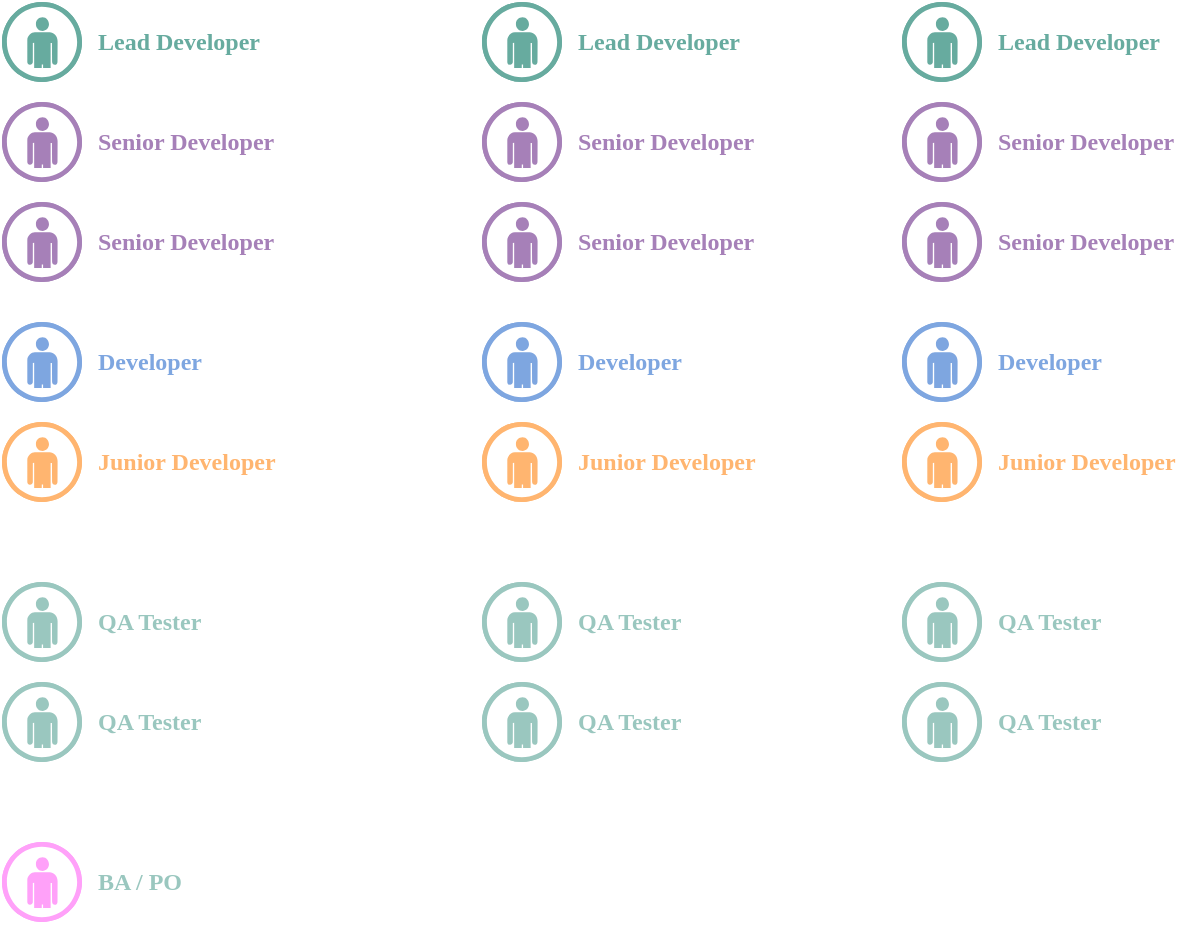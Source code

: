 <mxfile version="13.9.2" type="github">
  <diagram id="OaKvePcjluUE4qMi1d3j" name="Page-1">
    <mxGraphModel dx="1422" dy="791" grid="1" gridSize="10" guides="1" tooltips="1" connect="1" arrows="1" fold="1" page="1" pageScale="1" pageWidth="1169" pageHeight="827" math="0" shadow="0">
      <root>
        <mxCell id="0" />
        <mxCell id="1" parent="0" />
        <mxCell id="kX25k0GwAJQY_nR9NhdA-6" value="Senior Developer" style="verticalLabelPosition=middle;html=1;strokeColor=#ffffff;verticalAlign=middle;align=left;points=[[0,0.5,0],[0.125,0.25,0],[0.25,0,0],[0.5,0,0],[0.75,0,0],[0.875,0.25,0],[1,0.5,0],[0.875,0.75,0],[0.75,1,0],[0.5,1,0],[0.125,0.75,0]];pointerEvents=1;shape=mxgraph.cisco_safe.compositeIcon;bgIcon=ellipse;resIcon=mxgraph.cisco_safe.design.user;labelPosition=right;spacingRight=0;spacingLeft=6;fontFamily=Tahoma;fontStyle=1;fontColor=#A680B8;fillColor=#A680B8;" vertex="1" parent="1">
          <mxGeometry x="160" y="200" width="40" height="40" as="geometry" />
        </mxCell>
        <mxCell id="kX25k0GwAJQY_nR9NhdA-7" value="Senior Developer" style="verticalLabelPosition=middle;html=1;strokeColor=#ffffff;verticalAlign=middle;align=left;points=[[0,0.5,0],[0.125,0.25,0],[0.25,0,0],[0.5,0,0],[0.75,0,0],[0.875,0.25,0],[1,0.5,0],[0.875,0.75,0],[0.75,1,0],[0.5,1,0],[0.125,0.75,0]];pointerEvents=1;shape=mxgraph.cisco_safe.compositeIcon;bgIcon=ellipse;resIcon=mxgraph.cisco_safe.design.user;labelPosition=right;spacingRight=0;spacingLeft=6;fontFamily=Tahoma;fontStyle=1;fontColor=#A680B8;fillColor=#A680B8;" vertex="1" parent="1">
          <mxGeometry x="400" y="200" width="40" height="40" as="geometry" />
        </mxCell>
        <mxCell id="kX25k0GwAJQY_nR9NhdA-8" value="Senior Developer" style="verticalLabelPosition=middle;html=1;strokeColor=#ffffff;verticalAlign=middle;align=left;points=[[0,0.5,0],[0.125,0.25,0],[0.25,0,0],[0.5,0,0],[0.75,0,0],[0.875,0.25,0],[1,0.5,0],[0.875,0.75,0],[0.75,1,0],[0.5,1,0],[0.125,0.75,0]];pointerEvents=1;shape=mxgraph.cisco_safe.compositeIcon;bgIcon=ellipse;resIcon=mxgraph.cisco_safe.design.user;labelPosition=right;spacingRight=0;spacingLeft=6;fontFamily=Tahoma;fontStyle=1;fontColor=#A680B8;fillColor=#A680B8;" vertex="1" parent="1">
          <mxGeometry x="610" y="200" width="40" height="40" as="geometry" />
        </mxCell>
        <mxCell id="kX25k0GwAJQY_nR9NhdA-9" value="Senior Developer" style="verticalLabelPosition=middle;html=1;strokeColor=#ffffff;verticalAlign=middle;align=left;points=[[0,0.5,0],[0.125,0.25,0],[0.25,0,0],[0.5,0,0],[0.75,0,0],[0.875,0.25,0],[1,0.5,0],[0.875,0.75,0],[0.75,1,0],[0.5,1,0],[0.125,0.75,0]];pointerEvents=1;shape=mxgraph.cisco_safe.compositeIcon;bgIcon=ellipse;resIcon=mxgraph.cisco_safe.design.user;labelPosition=right;spacingRight=0;spacingLeft=6;fontFamily=Tahoma;fontStyle=1;fontColor=#A680B8;fillColor=#A680B8;" vertex="1" parent="1">
          <mxGeometry x="160" y="250" width="40" height="40" as="geometry" />
        </mxCell>
        <mxCell id="kX25k0GwAJQY_nR9NhdA-10" value="Senior Developer" style="verticalLabelPosition=middle;html=1;strokeColor=#ffffff;verticalAlign=middle;align=left;points=[[0,0.5,0],[0.125,0.25,0],[0.25,0,0],[0.5,0,0],[0.75,0,0],[0.875,0.25,0],[1,0.5,0],[0.875,0.75,0],[0.75,1,0],[0.5,1,0],[0.125,0.75,0]];pointerEvents=1;shape=mxgraph.cisco_safe.compositeIcon;bgIcon=ellipse;resIcon=mxgraph.cisco_safe.design.user;labelPosition=right;spacingRight=0;spacingLeft=6;fontFamily=Tahoma;fontStyle=1;fontColor=#A680B8;fillColor=#A680B8;" vertex="1" parent="1">
          <mxGeometry x="400" y="250" width="40" height="40" as="geometry" />
        </mxCell>
        <mxCell id="kX25k0GwAJQY_nR9NhdA-11" value="Senior Developer" style="verticalLabelPosition=middle;html=1;strokeColor=#ffffff;verticalAlign=middle;align=left;points=[[0,0.5,0],[0.125,0.25,0],[0.25,0,0],[0.5,0,0],[0.75,0,0],[0.875,0.25,0],[1,0.5,0],[0.875,0.75,0],[0.75,1,0],[0.5,1,0],[0.125,0.75,0]];pointerEvents=1;shape=mxgraph.cisco_safe.compositeIcon;bgIcon=ellipse;resIcon=mxgraph.cisco_safe.design.user;labelPosition=right;spacingRight=0;spacingLeft=6;fontFamily=Tahoma;fontStyle=1;fontColor=#A680B8;fillColor=#A680B8;" vertex="1" parent="1">
          <mxGeometry x="610" y="250" width="40" height="40" as="geometry" />
        </mxCell>
        <mxCell id="kX25k0GwAJQY_nR9NhdA-12" value="Lead Developer" style="verticalLabelPosition=middle;html=1;strokeColor=#ffffff;verticalAlign=middle;align=left;points=[[0,0.5,0],[0.125,0.25,0],[0.25,0,0],[0.5,0,0],[0.75,0,0],[0.875,0.25,0],[1,0.5,0],[0.875,0.75,0],[0.75,1,0],[0.5,1,0],[0.125,0.75,0]];pointerEvents=1;shape=mxgraph.cisco_safe.compositeIcon;bgIcon=ellipse;resIcon=mxgraph.cisco_safe.design.user;labelPosition=right;spacingRight=0;spacingLeft=6;fontFamily=Tahoma;fontStyle=1;fillColor=#67AB9F;fontColor=#67AB9F;" vertex="1" parent="1">
          <mxGeometry x="400" y="150" width="40" height="40" as="geometry" />
        </mxCell>
        <mxCell id="kX25k0GwAJQY_nR9NhdA-13" value="Lead Developer" style="verticalLabelPosition=middle;html=1;strokeColor=#ffffff;verticalAlign=middle;align=left;points=[[0,0.5,0],[0.125,0.25,0],[0.25,0,0],[0.5,0,0],[0.75,0,0],[0.875,0.25,0],[1,0.5,0],[0.875,0.75,0],[0.75,1,0],[0.5,1,0],[0.125,0.75,0]];pointerEvents=1;shape=mxgraph.cisco_safe.compositeIcon;bgIcon=ellipse;resIcon=mxgraph.cisco_safe.design.user;labelPosition=right;spacingRight=0;spacingLeft=6;fontFamily=Tahoma;fontStyle=1;fillColor=#67AB9F;fontColor=#67AB9F;" vertex="1" parent="1">
          <mxGeometry x="160" y="150" width="40" height="40" as="geometry" />
        </mxCell>
        <mxCell id="kX25k0GwAJQY_nR9NhdA-14" value="Lead Developer" style="verticalLabelPosition=middle;html=1;strokeColor=#ffffff;verticalAlign=middle;align=left;points=[[0,0.5,0],[0.125,0.25,0],[0.25,0,0],[0.5,0,0],[0.75,0,0],[0.875,0.25,0],[1,0.5,0],[0.875,0.75,0],[0.75,1,0],[0.5,1,0],[0.125,0.75,0]];pointerEvents=1;shape=mxgraph.cisco_safe.compositeIcon;bgIcon=ellipse;resIcon=mxgraph.cisco_safe.design.user;labelPosition=right;spacingRight=0;spacingLeft=6;fontFamily=Tahoma;fontStyle=1;fillColor=#67AB9F;fontColor=#67AB9F;" vertex="1" parent="1">
          <mxGeometry x="610" y="150" width="40" height="40" as="geometry" />
        </mxCell>
        <mxCell id="kX25k0GwAJQY_nR9NhdA-15" value="Developer" style="verticalLabelPosition=middle;html=1;strokeColor=#ffffff;verticalAlign=middle;align=left;points=[[0,0.5,0],[0.125,0.25,0],[0.25,0,0],[0.5,0,0],[0.75,0,0],[0.875,0.25,0],[1,0.5,0],[0.875,0.75,0],[0.75,1,0],[0.5,1,0],[0.125,0.75,0]];pointerEvents=1;shape=mxgraph.cisco_safe.compositeIcon;bgIcon=ellipse;resIcon=mxgraph.cisco_safe.design.user;labelPosition=right;spacingRight=0;spacingLeft=6;fontFamily=Tahoma;fontStyle=1;fillColor=#7EA6E0;fontColor=#7EA6E0;" vertex="1" parent="1">
          <mxGeometry x="160" y="310" width="40" height="40" as="geometry" />
        </mxCell>
        <mxCell id="kX25k0GwAJQY_nR9NhdA-16" value="Developer" style="verticalLabelPosition=middle;html=1;strokeColor=#ffffff;verticalAlign=middle;align=left;points=[[0,0.5,0],[0.125,0.25,0],[0.25,0,0],[0.5,0,0],[0.75,0,0],[0.875,0.25,0],[1,0.5,0],[0.875,0.75,0],[0.75,1,0],[0.5,1,0],[0.125,0.75,0]];pointerEvents=1;shape=mxgraph.cisco_safe.compositeIcon;bgIcon=ellipse;resIcon=mxgraph.cisco_safe.design.user;labelPosition=right;spacingRight=0;spacingLeft=6;fontFamily=Tahoma;fontStyle=1;fillColor=#7EA6E0;fontColor=#7EA6E0;" vertex="1" parent="1">
          <mxGeometry x="400" y="310" width="40" height="40" as="geometry" />
        </mxCell>
        <mxCell id="kX25k0GwAJQY_nR9NhdA-17" value="Developer" style="verticalLabelPosition=middle;html=1;strokeColor=#ffffff;verticalAlign=middle;align=left;points=[[0,0.5,0],[0.125,0.25,0],[0.25,0,0],[0.5,0,0],[0.75,0,0],[0.875,0.25,0],[1,0.5,0],[0.875,0.75,0],[0.75,1,0],[0.5,1,0],[0.125,0.75,0]];pointerEvents=1;shape=mxgraph.cisco_safe.compositeIcon;bgIcon=ellipse;resIcon=mxgraph.cisco_safe.design.user;labelPosition=right;spacingRight=0;spacingLeft=6;fontFamily=Tahoma;fontStyle=1;fillColor=#7EA6E0;fontColor=#7EA6E0;" vertex="1" parent="1">
          <mxGeometry x="610" y="310" width="40" height="40" as="geometry" />
        </mxCell>
        <mxCell id="kX25k0GwAJQY_nR9NhdA-19" value="Junior Developer" style="verticalLabelPosition=middle;html=1;strokeColor=#ffffff;verticalAlign=middle;align=left;points=[[0,0.5,0],[0.125,0.25,0],[0.25,0,0],[0.5,0,0],[0.75,0,0],[0.875,0.25,0],[1,0.5,0],[0.875,0.75,0],[0.75,1,0],[0.5,1,0],[0.125,0.75,0]];pointerEvents=1;shape=mxgraph.cisco_safe.compositeIcon;bgIcon=ellipse;resIcon=mxgraph.cisco_safe.design.user;labelPosition=right;spacingRight=0;spacingLeft=6;fontFamily=Tahoma;fontStyle=1;fillColor=#FFB570;fontColor=#FFB570;" vertex="1" parent="1">
          <mxGeometry x="160" y="360" width="40" height="40" as="geometry" />
        </mxCell>
        <mxCell id="kX25k0GwAJQY_nR9NhdA-20" value="Junior Developer" style="verticalLabelPosition=middle;html=1;strokeColor=#ffffff;verticalAlign=middle;align=left;points=[[0,0.5,0],[0.125,0.25,0],[0.25,0,0],[0.5,0,0],[0.75,0,0],[0.875,0.25,0],[1,0.5,0],[0.875,0.75,0],[0.75,1,0],[0.5,1,0],[0.125,0.75,0]];pointerEvents=1;shape=mxgraph.cisco_safe.compositeIcon;bgIcon=ellipse;resIcon=mxgraph.cisco_safe.design.user;labelPosition=right;spacingRight=0;spacingLeft=6;fontFamily=Tahoma;fontStyle=1;fillColor=#FFB570;fontColor=#FFB570;" vertex="1" parent="1">
          <mxGeometry x="400" y="360" width="40" height="40" as="geometry" />
        </mxCell>
        <mxCell id="kX25k0GwAJQY_nR9NhdA-21" value="Junior Developer" style="verticalLabelPosition=middle;html=1;strokeColor=#ffffff;verticalAlign=middle;align=left;points=[[0,0.5,0],[0.125,0.25,0],[0.25,0,0],[0.5,0,0],[0.75,0,0],[0.875,0.25,0],[1,0.5,0],[0.875,0.75,0],[0.75,1,0],[0.5,1,0],[0.125,0.75,0]];pointerEvents=1;shape=mxgraph.cisco_safe.compositeIcon;bgIcon=ellipse;resIcon=mxgraph.cisco_safe.design.user;labelPosition=right;spacingRight=0;spacingLeft=6;fontFamily=Tahoma;fontStyle=1;fillColor=#FFB570;fontColor=#FFB570;" vertex="1" parent="1">
          <mxGeometry x="610" y="360" width="40" height="40" as="geometry" />
        </mxCell>
        <mxCell id="kX25k0GwAJQY_nR9NhdA-23" value="QA Tester" style="verticalLabelPosition=middle;html=1;strokeColor=#ffffff;verticalAlign=middle;align=left;points=[[0,0.5,0],[0.125,0.25,0],[0.25,0,0],[0.5,0,0],[0.75,0,0],[0.875,0.25,0],[1,0.5,0],[0.875,0.75,0],[0.75,1,0],[0.5,1,0],[0.125,0.75,0]];pointerEvents=1;shape=mxgraph.cisco_safe.compositeIcon;bgIcon=ellipse;resIcon=mxgraph.cisco_safe.design.user;labelPosition=right;spacingRight=0;spacingLeft=6;fontFamily=Tahoma;fontStyle=1;fontColor=#9AC7BF;fillColor=#9AC7BF;" vertex="1" parent="1">
          <mxGeometry x="400" y="440" width="40" height="40" as="geometry" />
        </mxCell>
        <mxCell id="kX25k0GwAJQY_nR9NhdA-25" value="QA Tester" style="verticalLabelPosition=middle;html=1;strokeColor=#ffffff;verticalAlign=middle;align=left;points=[[0,0.5,0],[0.125,0.25,0],[0.25,0,0],[0.5,0,0],[0.75,0,0],[0.875,0.25,0],[1,0.5,0],[0.875,0.75,0],[0.75,1,0],[0.5,1,0],[0.125,0.75,0]];pointerEvents=1;shape=mxgraph.cisco_safe.compositeIcon;bgIcon=ellipse;resIcon=mxgraph.cisco_safe.design.user;labelPosition=right;spacingRight=0;spacingLeft=6;fontFamily=Tahoma;fontStyle=1;fontColor=#9AC7BF;fillColor=#9AC7BF;" vertex="1" parent="1">
          <mxGeometry x="160" y="490" width="40" height="40" as="geometry" />
        </mxCell>
        <mxCell id="kX25k0GwAJQY_nR9NhdA-26" value="QA Tester" style="verticalLabelPosition=middle;html=1;strokeColor=#ffffff;verticalAlign=middle;align=left;points=[[0,0.5,0],[0.125,0.25,0],[0.25,0,0],[0.5,0,0],[0.75,0,0],[0.875,0.25,0],[1,0.5,0],[0.875,0.75,0],[0.75,1,0],[0.5,1,0],[0.125,0.75,0]];pointerEvents=1;shape=mxgraph.cisco_safe.compositeIcon;bgIcon=ellipse;resIcon=mxgraph.cisco_safe.design.user;labelPosition=right;spacingRight=0;spacingLeft=6;fontFamily=Tahoma;fontStyle=1;fontColor=#9AC7BF;fillColor=#9AC7BF;" vertex="1" parent="1">
          <mxGeometry x="160" y="440" width="40" height="40" as="geometry" />
        </mxCell>
        <mxCell id="kX25k0GwAJQY_nR9NhdA-27" value="QA Tester" style="verticalLabelPosition=middle;html=1;strokeColor=#ffffff;verticalAlign=middle;align=left;points=[[0,0.5,0],[0.125,0.25,0],[0.25,0,0],[0.5,0,0],[0.75,0,0],[0.875,0.25,0],[1,0.5,0],[0.875,0.75,0],[0.75,1,0],[0.5,1,0],[0.125,0.75,0]];pointerEvents=1;shape=mxgraph.cisco_safe.compositeIcon;bgIcon=ellipse;resIcon=mxgraph.cisco_safe.design.user;labelPosition=right;spacingRight=0;spacingLeft=6;fontFamily=Tahoma;fontStyle=1;fontColor=#9AC7BF;fillColor=#9AC7BF;" vertex="1" parent="1">
          <mxGeometry x="400" y="490" width="40" height="40" as="geometry" />
        </mxCell>
        <mxCell id="kX25k0GwAJQY_nR9NhdA-28" value="QA Tester" style="verticalLabelPosition=middle;html=1;strokeColor=#ffffff;verticalAlign=middle;align=left;points=[[0,0.5,0],[0.125,0.25,0],[0.25,0,0],[0.5,0,0],[0.75,0,0],[0.875,0.25,0],[1,0.5,0],[0.875,0.75,0],[0.75,1,0],[0.5,1,0],[0.125,0.75,0]];pointerEvents=1;shape=mxgraph.cisco_safe.compositeIcon;bgIcon=ellipse;resIcon=mxgraph.cisco_safe.design.user;labelPosition=right;spacingRight=0;spacingLeft=6;fontFamily=Tahoma;fontStyle=1;fontColor=#9AC7BF;fillColor=#9AC7BF;" vertex="1" parent="1">
          <mxGeometry x="610" y="440" width="40" height="40" as="geometry" />
        </mxCell>
        <mxCell id="kX25k0GwAJQY_nR9NhdA-29" value="QA Tester" style="verticalLabelPosition=middle;html=1;strokeColor=#ffffff;verticalAlign=middle;align=left;points=[[0,0.5,0],[0.125,0.25,0],[0.25,0,0],[0.5,0,0],[0.75,0,0],[0.875,0.25,0],[1,0.5,0],[0.875,0.75,0],[0.75,1,0],[0.5,1,0],[0.125,0.75,0]];pointerEvents=1;shape=mxgraph.cisco_safe.compositeIcon;bgIcon=ellipse;resIcon=mxgraph.cisco_safe.design.user;labelPosition=right;spacingRight=0;spacingLeft=6;fontFamily=Tahoma;fontStyle=1;fontColor=#9AC7BF;fillColor=#9AC7BF;" vertex="1" parent="1">
          <mxGeometry x="610" y="490" width="40" height="40" as="geometry" />
        </mxCell>
        <mxCell id="kX25k0GwAJQY_nR9NhdA-30" value="BA / PO" style="verticalLabelPosition=middle;html=1;strokeColor=#ffffff;verticalAlign=middle;align=left;points=[[0,0.5,0],[0.125,0.25,0],[0.25,0,0],[0.5,0,0],[0.75,0,0],[0.875,0.25,0],[1,0.5,0],[0.875,0.75,0],[0.75,1,0],[0.5,1,0],[0.125,0.75,0]];pointerEvents=1;shape=mxgraph.cisco_safe.compositeIcon;bgIcon=ellipse;resIcon=mxgraph.cisco_safe.design.user;labelPosition=right;spacingRight=0;spacingLeft=6;fontFamily=Tahoma;fontStyle=1;fontColor=#9AC7BF;fillColor=#FFA1F9;" vertex="1" parent="1">
          <mxGeometry x="160" y="570" width="40" height="40" as="geometry" />
        </mxCell>
      </root>
    </mxGraphModel>
  </diagram>
</mxfile>
